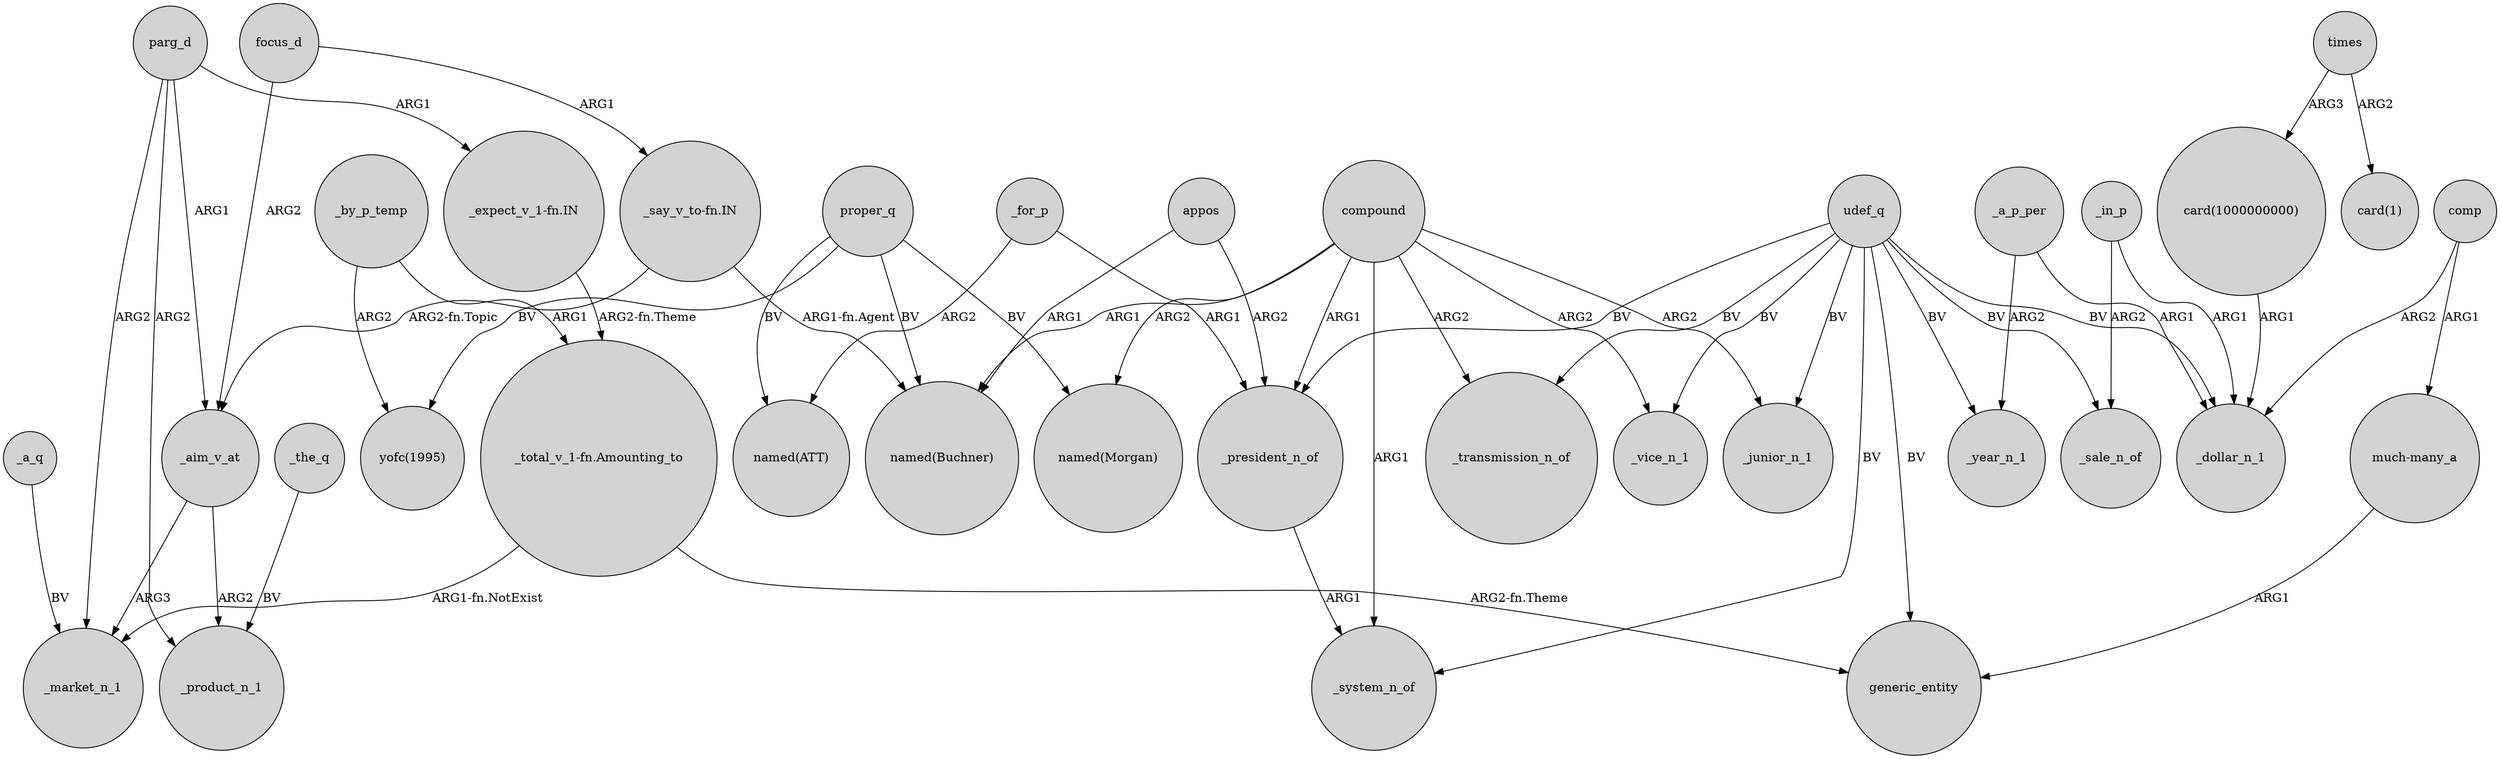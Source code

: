 digraph {
	node [shape=circle style=filled]
	_by_p_temp -> "yofc(1995)" [label=ARG2]
	compound -> _vice_n_1 [label=ARG2]
	parg_d -> _product_n_1 [label=ARG2]
	udef_q -> _transmission_n_of [label=BV]
	"_expect_v_1-fn.IN" -> "_total_v_1-fn.Amounting_to" [label="ARG2-fn.Theme"]
	udef_q -> generic_entity [label=BV]
	focus_d -> _aim_v_at [label=ARG2]
	parg_d -> _aim_v_at [label=ARG1]
	compound -> _system_n_of [label=ARG1]
	"much-many_a" -> generic_entity [label=ARG1]
	_a_p_per -> _year_n_1 [label=ARG2]
	appos -> "named(Buchner)" [label=ARG1]
	"_say_v_to-fn.IN" -> "named(Buchner)" [label="ARG1-fn.Agent"]
	proper_q -> "named(Morgan)" [label=BV]
	compound -> _transmission_n_of [label=ARG2]
	_aim_v_at -> _market_n_1 [label=ARG3]
	udef_q -> _system_n_of [label=BV]
	"_say_v_to-fn.IN" -> _aim_v_at [label="ARG2-fn.Topic"]
	_aim_v_at -> _product_n_1 [label=ARG2]
	proper_q -> "named(ATT)" [label=BV]
	_in_p -> _sale_n_of [label=ARG2]
	udef_q -> _vice_n_1 [label=BV]
	proper_q -> "yofc(1995)" [label=BV]
	compound -> "named(Morgan)" [label=ARG2]
	parg_d -> _market_n_1 [label=ARG2]
	times -> "card(1000000000)" [label=ARG3]
	udef_q -> _junior_n_1 [label=BV]
	_a_p_per -> _dollar_n_1 [label=ARG1]
	_president_n_of -> _system_n_of [label=ARG1]
	appos -> _president_n_of [label=ARG2]
	compound -> _junior_n_1 [label=ARG2]
	compound -> "named(Buchner)" [label=ARG1]
	"_total_v_1-fn.Amounting_to" -> generic_entity [label="ARG2-fn.Theme"]
	comp -> "much-many_a" [label=ARG1]
	_by_p_temp -> "_total_v_1-fn.Amounting_to" [label=ARG1]
	times -> "card(1)" [label=ARG2]
	udef_q -> _president_n_of [label=BV]
	compound -> _president_n_of [label=ARG1]
	parg_d -> "_expect_v_1-fn.IN" [label=ARG1]
	_a_q -> _market_n_1 [label=BV]
	udef_q -> _sale_n_of [label=BV]
	_the_q -> _product_n_1 [label=BV]
	comp -> _dollar_n_1 [label=ARG2]
	udef_q -> _year_n_1 [label=BV]
	_in_p -> _dollar_n_1 [label=ARG1]
	_for_p -> _president_n_of [label=ARG1]
	"_total_v_1-fn.Amounting_to" -> _market_n_1 [label="ARG1-fn.NotExist"]
	_for_p -> "named(ATT)" [label=ARG2]
	"card(1000000000)" -> _dollar_n_1 [label=ARG1]
	proper_q -> "named(Buchner)" [label=BV]
	udef_q -> _dollar_n_1 [label=BV]
	focus_d -> "_say_v_to-fn.IN" [label=ARG1]
}
